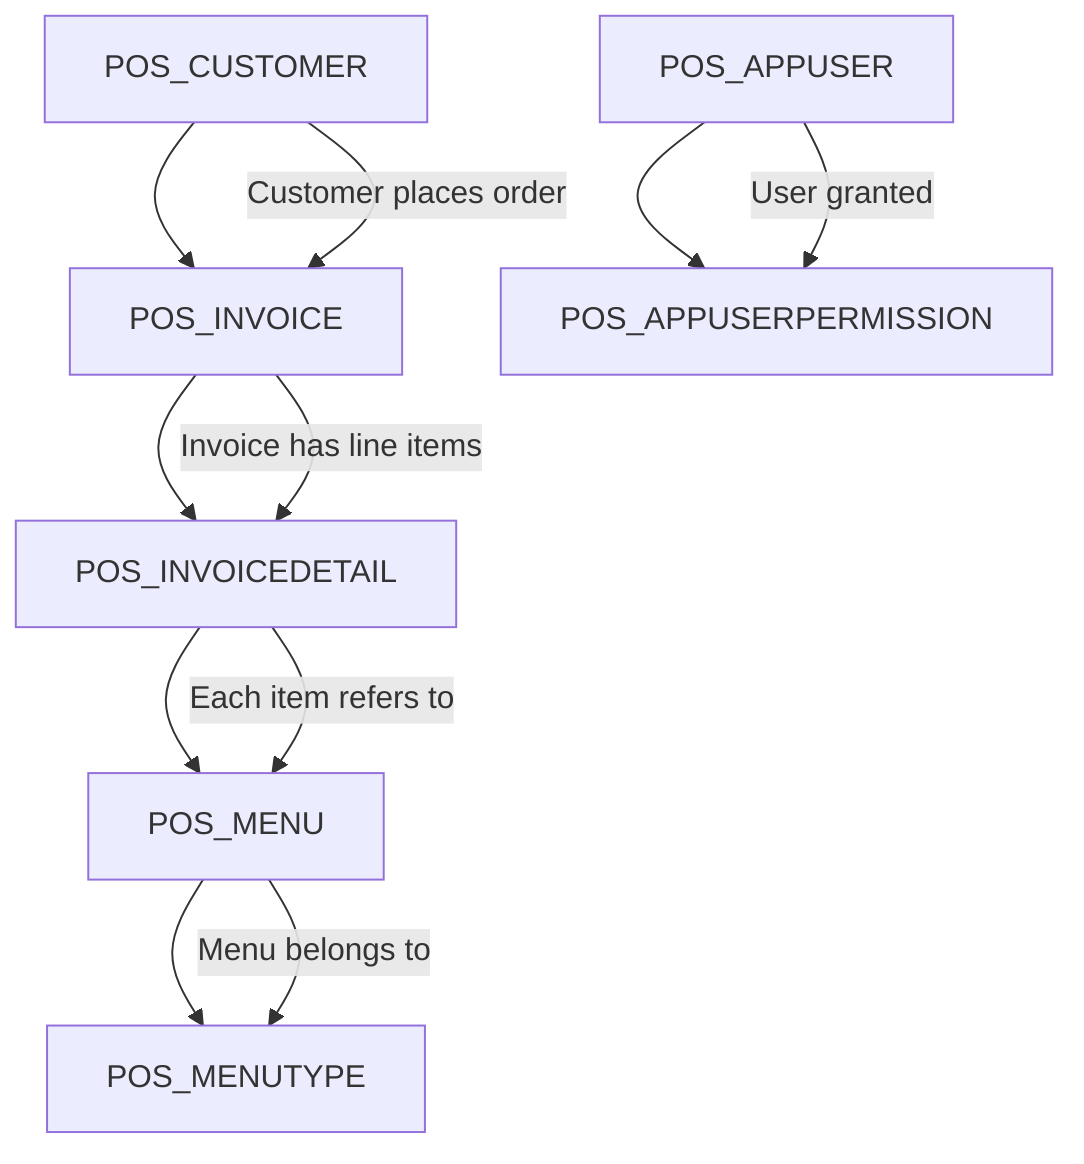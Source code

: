 flowchart TD
    A[POS_CUSTOMER] --> B[POS_INVOICE]
    B --> C[POS_INVOICEDETAIL]
    C --> D[POS_MENU]
    D --> E[POS_MENUTYPE]

    F[POS_APPUSER] --> G[POS_APPUSERPERMISSION]

    %% optional flow notes
    A -->|"Customer places order"| B
    B -->|"Invoice has line items"| C
    C -->|"Each item refers to"| D
    D -->|"Menu belongs to"| E
    F -->|"User granted"| G